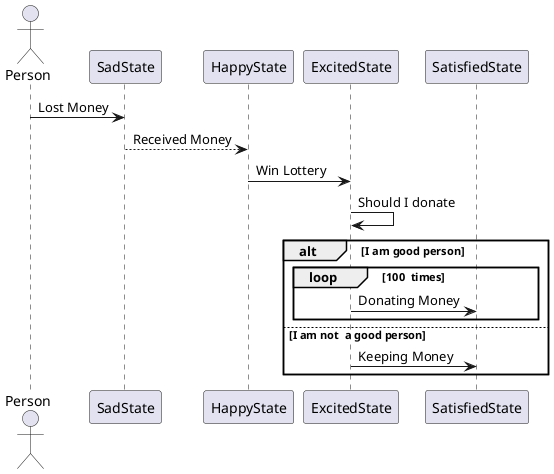 @startuml

actor Person

Person  -> SadState : Lost Money
SadState --> HappyState : Received Money
HappyState -> ExcitedState: Win Lottery
ExcitedState -> ExcitedState : Should I donate
alt I am good person
  loop 100  times
    ExcitedState -> SatisfiedState : Donating Money
  end
else I am not  a good person
  ExcitedState -> SatisfiedState: Keeping Money
end
@enduml